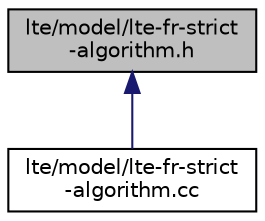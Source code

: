 digraph "lte/model/lte-fr-strict-algorithm.h"
{
  edge [fontname="Helvetica",fontsize="10",labelfontname="Helvetica",labelfontsize="10"];
  node [fontname="Helvetica",fontsize="10",shape=record];
  Node1 [label="lte/model/lte-fr-strict\l-algorithm.h",height=0.2,width=0.4,color="black", fillcolor="grey75", style="filled", fontcolor="black"];
  Node1 -> Node2 [dir="back",color="midnightblue",fontsize="10",style="solid"];
  Node2 [label="lte/model/lte-fr-strict\l-algorithm.cc",height=0.2,width=0.4,color="black", fillcolor="white", style="filled",URL="$d0/d99/lte-fr-strict-algorithm_8cc.html"];
}
